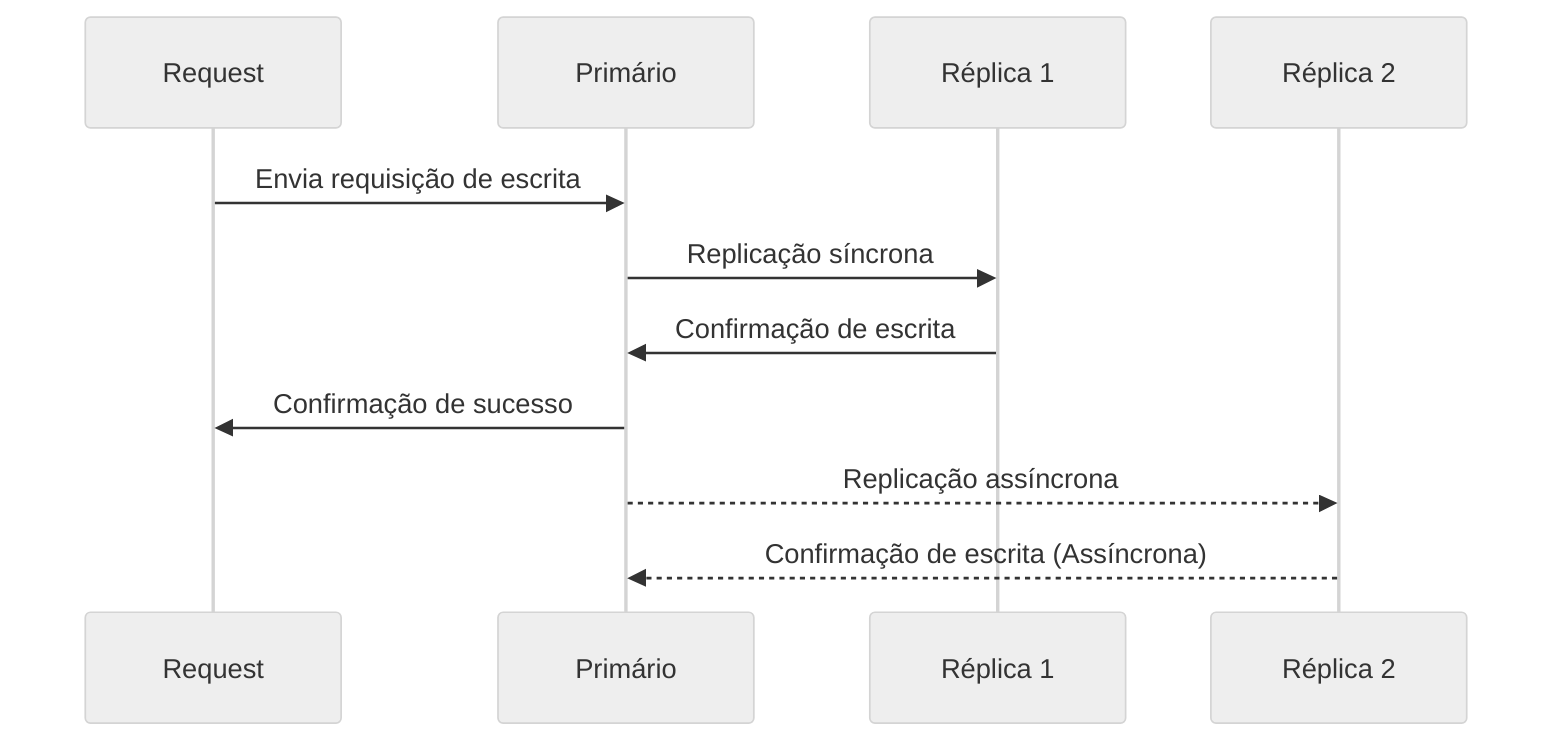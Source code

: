 %%{init: {'theme':'neutral'}}%%
sequenceDiagram
    participant Request
    participant Primário
    participant Réplica 1
    participant Réplica 2

    Request->>Primário: Envia requisição de escrita
    Primário->>Réplica 1: Replicação síncrona
    Réplica 1->>Primário: Confirmação de escrita
    Primário->>Request: Confirmação de sucesso
    Primário-->>Réplica 2: Replicação assíncrona
    Réplica 2-->>Primário: Confirmação de escrita (Assíncrona)